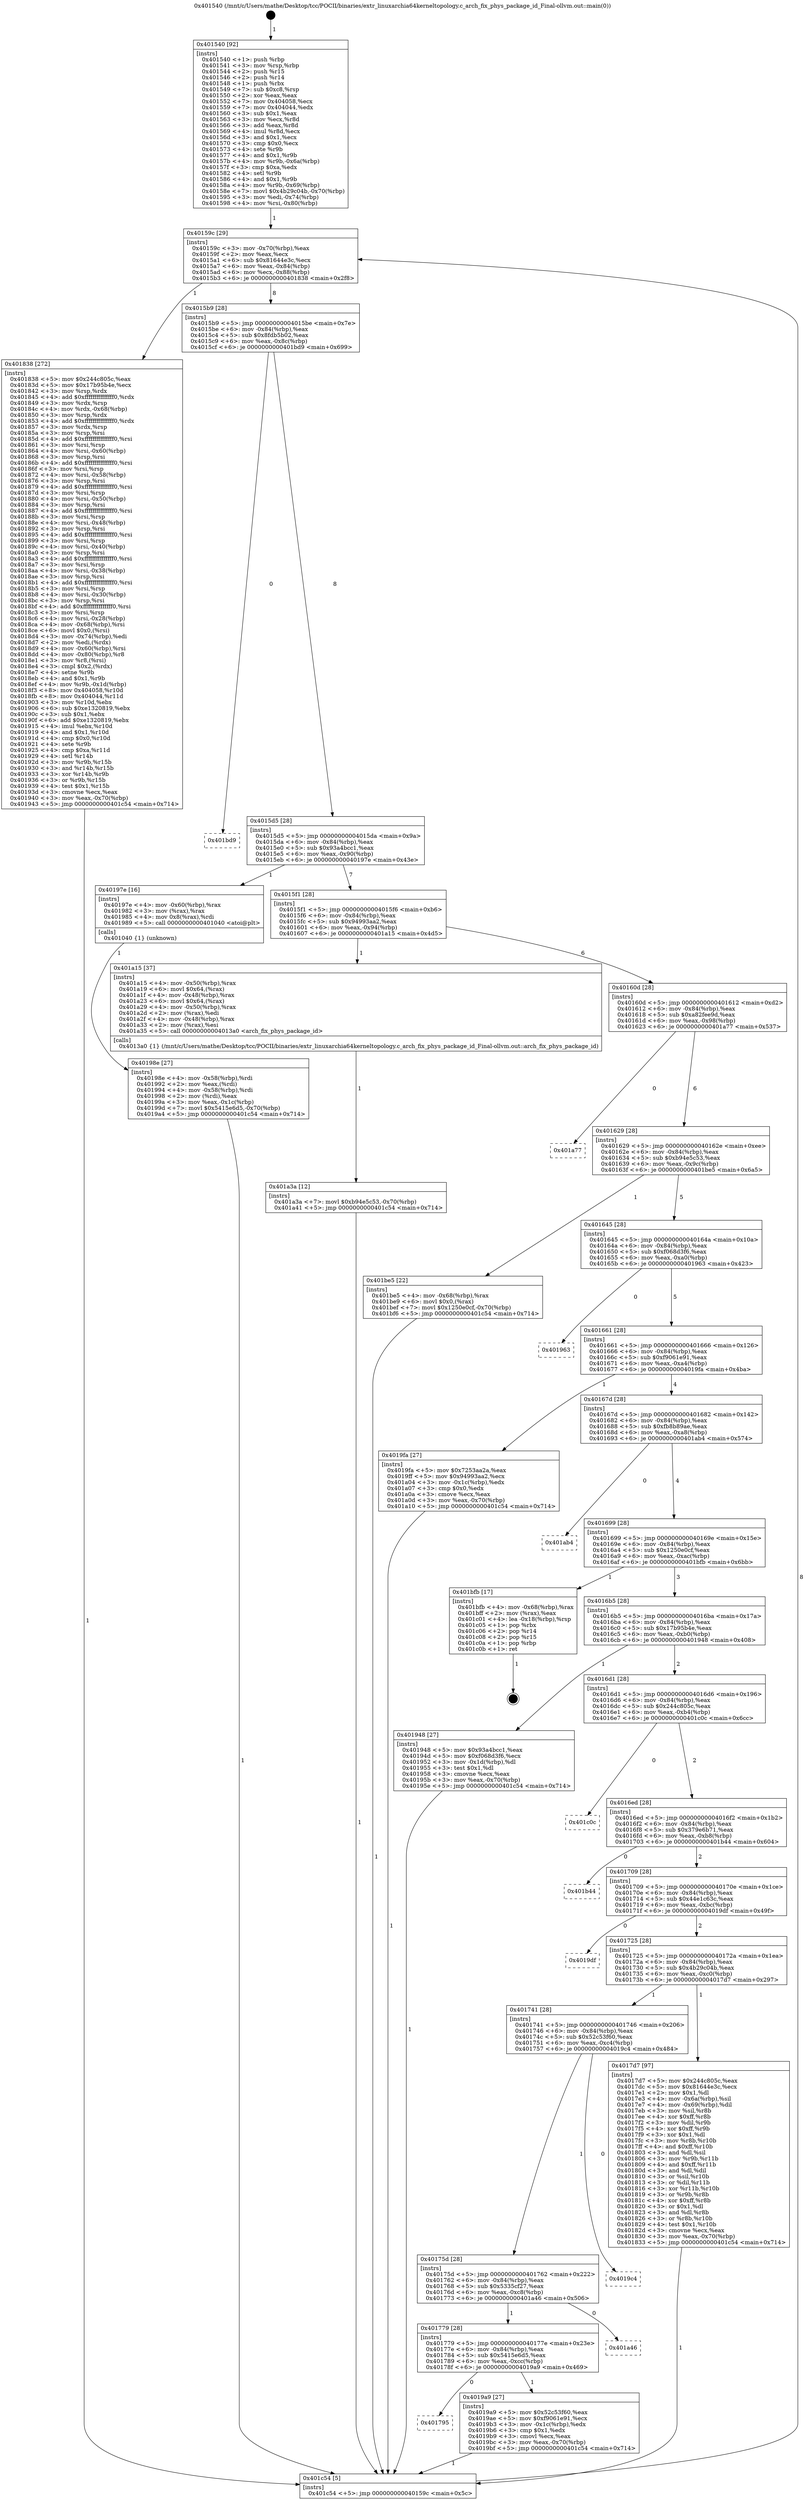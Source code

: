 digraph "0x401540" {
  label = "0x401540 (/mnt/c/Users/mathe/Desktop/tcc/POCII/binaries/extr_linuxarchia64kerneltopology.c_arch_fix_phys_package_id_Final-ollvm.out::main(0))"
  labelloc = "t"
  node[shape=record]

  Entry [label="",width=0.3,height=0.3,shape=circle,fillcolor=black,style=filled]
  "0x40159c" [label="{
     0x40159c [29]\l
     | [instrs]\l
     &nbsp;&nbsp;0x40159c \<+3\>: mov -0x70(%rbp),%eax\l
     &nbsp;&nbsp;0x40159f \<+2\>: mov %eax,%ecx\l
     &nbsp;&nbsp;0x4015a1 \<+6\>: sub $0x81644e3c,%ecx\l
     &nbsp;&nbsp;0x4015a7 \<+6\>: mov %eax,-0x84(%rbp)\l
     &nbsp;&nbsp;0x4015ad \<+6\>: mov %ecx,-0x88(%rbp)\l
     &nbsp;&nbsp;0x4015b3 \<+6\>: je 0000000000401838 \<main+0x2f8\>\l
  }"]
  "0x401838" [label="{
     0x401838 [272]\l
     | [instrs]\l
     &nbsp;&nbsp;0x401838 \<+5\>: mov $0x244c805c,%eax\l
     &nbsp;&nbsp;0x40183d \<+5\>: mov $0x17b95b4e,%ecx\l
     &nbsp;&nbsp;0x401842 \<+3\>: mov %rsp,%rdx\l
     &nbsp;&nbsp;0x401845 \<+4\>: add $0xfffffffffffffff0,%rdx\l
     &nbsp;&nbsp;0x401849 \<+3\>: mov %rdx,%rsp\l
     &nbsp;&nbsp;0x40184c \<+4\>: mov %rdx,-0x68(%rbp)\l
     &nbsp;&nbsp;0x401850 \<+3\>: mov %rsp,%rdx\l
     &nbsp;&nbsp;0x401853 \<+4\>: add $0xfffffffffffffff0,%rdx\l
     &nbsp;&nbsp;0x401857 \<+3\>: mov %rdx,%rsp\l
     &nbsp;&nbsp;0x40185a \<+3\>: mov %rsp,%rsi\l
     &nbsp;&nbsp;0x40185d \<+4\>: add $0xfffffffffffffff0,%rsi\l
     &nbsp;&nbsp;0x401861 \<+3\>: mov %rsi,%rsp\l
     &nbsp;&nbsp;0x401864 \<+4\>: mov %rsi,-0x60(%rbp)\l
     &nbsp;&nbsp;0x401868 \<+3\>: mov %rsp,%rsi\l
     &nbsp;&nbsp;0x40186b \<+4\>: add $0xfffffffffffffff0,%rsi\l
     &nbsp;&nbsp;0x40186f \<+3\>: mov %rsi,%rsp\l
     &nbsp;&nbsp;0x401872 \<+4\>: mov %rsi,-0x58(%rbp)\l
     &nbsp;&nbsp;0x401876 \<+3\>: mov %rsp,%rsi\l
     &nbsp;&nbsp;0x401879 \<+4\>: add $0xfffffffffffffff0,%rsi\l
     &nbsp;&nbsp;0x40187d \<+3\>: mov %rsi,%rsp\l
     &nbsp;&nbsp;0x401880 \<+4\>: mov %rsi,-0x50(%rbp)\l
     &nbsp;&nbsp;0x401884 \<+3\>: mov %rsp,%rsi\l
     &nbsp;&nbsp;0x401887 \<+4\>: add $0xfffffffffffffff0,%rsi\l
     &nbsp;&nbsp;0x40188b \<+3\>: mov %rsi,%rsp\l
     &nbsp;&nbsp;0x40188e \<+4\>: mov %rsi,-0x48(%rbp)\l
     &nbsp;&nbsp;0x401892 \<+3\>: mov %rsp,%rsi\l
     &nbsp;&nbsp;0x401895 \<+4\>: add $0xfffffffffffffff0,%rsi\l
     &nbsp;&nbsp;0x401899 \<+3\>: mov %rsi,%rsp\l
     &nbsp;&nbsp;0x40189c \<+4\>: mov %rsi,-0x40(%rbp)\l
     &nbsp;&nbsp;0x4018a0 \<+3\>: mov %rsp,%rsi\l
     &nbsp;&nbsp;0x4018a3 \<+4\>: add $0xfffffffffffffff0,%rsi\l
     &nbsp;&nbsp;0x4018a7 \<+3\>: mov %rsi,%rsp\l
     &nbsp;&nbsp;0x4018aa \<+4\>: mov %rsi,-0x38(%rbp)\l
     &nbsp;&nbsp;0x4018ae \<+3\>: mov %rsp,%rsi\l
     &nbsp;&nbsp;0x4018b1 \<+4\>: add $0xfffffffffffffff0,%rsi\l
     &nbsp;&nbsp;0x4018b5 \<+3\>: mov %rsi,%rsp\l
     &nbsp;&nbsp;0x4018b8 \<+4\>: mov %rsi,-0x30(%rbp)\l
     &nbsp;&nbsp;0x4018bc \<+3\>: mov %rsp,%rsi\l
     &nbsp;&nbsp;0x4018bf \<+4\>: add $0xfffffffffffffff0,%rsi\l
     &nbsp;&nbsp;0x4018c3 \<+3\>: mov %rsi,%rsp\l
     &nbsp;&nbsp;0x4018c6 \<+4\>: mov %rsi,-0x28(%rbp)\l
     &nbsp;&nbsp;0x4018ca \<+4\>: mov -0x68(%rbp),%rsi\l
     &nbsp;&nbsp;0x4018ce \<+6\>: movl $0x0,(%rsi)\l
     &nbsp;&nbsp;0x4018d4 \<+3\>: mov -0x74(%rbp),%edi\l
     &nbsp;&nbsp;0x4018d7 \<+2\>: mov %edi,(%rdx)\l
     &nbsp;&nbsp;0x4018d9 \<+4\>: mov -0x60(%rbp),%rsi\l
     &nbsp;&nbsp;0x4018dd \<+4\>: mov -0x80(%rbp),%r8\l
     &nbsp;&nbsp;0x4018e1 \<+3\>: mov %r8,(%rsi)\l
     &nbsp;&nbsp;0x4018e4 \<+3\>: cmpl $0x2,(%rdx)\l
     &nbsp;&nbsp;0x4018e7 \<+4\>: setne %r9b\l
     &nbsp;&nbsp;0x4018eb \<+4\>: and $0x1,%r9b\l
     &nbsp;&nbsp;0x4018ef \<+4\>: mov %r9b,-0x1d(%rbp)\l
     &nbsp;&nbsp;0x4018f3 \<+8\>: mov 0x404058,%r10d\l
     &nbsp;&nbsp;0x4018fb \<+8\>: mov 0x404044,%r11d\l
     &nbsp;&nbsp;0x401903 \<+3\>: mov %r10d,%ebx\l
     &nbsp;&nbsp;0x401906 \<+6\>: sub $0xe1320819,%ebx\l
     &nbsp;&nbsp;0x40190c \<+3\>: sub $0x1,%ebx\l
     &nbsp;&nbsp;0x40190f \<+6\>: add $0xe1320819,%ebx\l
     &nbsp;&nbsp;0x401915 \<+4\>: imul %ebx,%r10d\l
     &nbsp;&nbsp;0x401919 \<+4\>: and $0x1,%r10d\l
     &nbsp;&nbsp;0x40191d \<+4\>: cmp $0x0,%r10d\l
     &nbsp;&nbsp;0x401921 \<+4\>: sete %r9b\l
     &nbsp;&nbsp;0x401925 \<+4\>: cmp $0xa,%r11d\l
     &nbsp;&nbsp;0x401929 \<+4\>: setl %r14b\l
     &nbsp;&nbsp;0x40192d \<+3\>: mov %r9b,%r15b\l
     &nbsp;&nbsp;0x401930 \<+3\>: and %r14b,%r15b\l
     &nbsp;&nbsp;0x401933 \<+3\>: xor %r14b,%r9b\l
     &nbsp;&nbsp;0x401936 \<+3\>: or %r9b,%r15b\l
     &nbsp;&nbsp;0x401939 \<+4\>: test $0x1,%r15b\l
     &nbsp;&nbsp;0x40193d \<+3\>: cmovne %ecx,%eax\l
     &nbsp;&nbsp;0x401940 \<+3\>: mov %eax,-0x70(%rbp)\l
     &nbsp;&nbsp;0x401943 \<+5\>: jmp 0000000000401c54 \<main+0x714\>\l
  }"]
  "0x4015b9" [label="{
     0x4015b9 [28]\l
     | [instrs]\l
     &nbsp;&nbsp;0x4015b9 \<+5\>: jmp 00000000004015be \<main+0x7e\>\l
     &nbsp;&nbsp;0x4015be \<+6\>: mov -0x84(%rbp),%eax\l
     &nbsp;&nbsp;0x4015c4 \<+5\>: sub $0x8fdb5b02,%eax\l
     &nbsp;&nbsp;0x4015c9 \<+6\>: mov %eax,-0x8c(%rbp)\l
     &nbsp;&nbsp;0x4015cf \<+6\>: je 0000000000401bd9 \<main+0x699\>\l
  }"]
  Exit [label="",width=0.3,height=0.3,shape=circle,fillcolor=black,style=filled,peripheries=2]
  "0x401bd9" [label="{
     0x401bd9\l
  }", style=dashed]
  "0x4015d5" [label="{
     0x4015d5 [28]\l
     | [instrs]\l
     &nbsp;&nbsp;0x4015d5 \<+5\>: jmp 00000000004015da \<main+0x9a\>\l
     &nbsp;&nbsp;0x4015da \<+6\>: mov -0x84(%rbp),%eax\l
     &nbsp;&nbsp;0x4015e0 \<+5\>: sub $0x93a4bcc1,%eax\l
     &nbsp;&nbsp;0x4015e5 \<+6\>: mov %eax,-0x90(%rbp)\l
     &nbsp;&nbsp;0x4015eb \<+6\>: je 000000000040197e \<main+0x43e\>\l
  }"]
  "0x401a3a" [label="{
     0x401a3a [12]\l
     | [instrs]\l
     &nbsp;&nbsp;0x401a3a \<+7\>: movl $0xb94e5c53,-0x70(%rbp)\l
     &nbsp;&nbsp;0x401a41 \<+5\>: jmp 0000000000401c54 \<main+0x714\>\l
  }"]
  "0x40197e" [label="{
     0x40197e [16]\l
     | [instrs]\l
     &nbsp;&nbsp;0x40197e \<+4\>: mov -0x60(%rbp),%rax\l
     &nbsp;&nbsp;0x401982 \<+3\>: mov (%rax),%rax\l
     &nbsp;&nbsp;0x401985 \<+4\>: mov 0x8(%rax),%rdi\l
     &nbsp;&nbsp;0x401989 \<+5\>: call 0000000000401040 \<atoi@plt\>\l
     | [calls]\l
     &nbsp;&nbsp;0x401040 \{1\} (unknown)\l
  }"]
  "0x4015f1" [label="{
     0x4015f1 [28]\l
     | [instrs]\l
     &nbsp;&nbsp;0x4015f1 \<+5\>: jmp 00000000004015f6 \<main+0xb6\>\l
     &nbsp;&nbsp;0x4015f6 \<+6\>: mov -0x84(%rbp),%eax\l
     &nbsp;&nbsp;0x4015fc \<+5\>: sub $0x94993aa2,%eax\l
     &nbsp;&nbsp;0x401601 \<+6\>: mov %eax,-0x94(%rbp)\l
     &nbsp;&nbsp;0x401607 \<+6\>: je 0000000000401a15 \<main+0x4d5\>\l
  }"]
  "0x401795" [label="{
     0x401795\l
  }", style=dashed]
  "0x401a15" [label="{
     0x401a15 [37]\l
     | [instrs]\l
     &nbsp;&nbsp;0x401a15 \<+4\>: mov -0x50(%rbp),%rax\l
     &nbsp;&nbsp;0x401a19 \<+6\>: movl $0x64,(%rax)\l
     &nbsp;&nbsp;0x401a1f \<+4\>: mov -0x48(%rbp),%rax\l
     &nbsp;&nbsp;0x401a23 \<+6\>: movl $0x64,(%rax)\l
     &nbsp;&nbsp;0x401a29 \<+4\>: mov -0x50(%rbp),%rax\l
     &nbsp;&nbsp;0x401a2d \<+2\>: mov (%rax),%edi\l
     &nbsp;&nbsp;0x401a2f \<+4\>: mov -0x48(%rbp),%rax\l
     &nbsp;&nbsp;0x401a33 \<+2\>: mov (%rax),%esi\l
     &nbsp;&nbsp;0x401a35 \<+5\>: call 00000000004013a0 \<arch_fix_phys_package_id\>\l
     | [calls]\l
     &nbsp;&nbsp;0x4013a0 \{1\} (/mnt/c/Users/mathe/Desktop/tcc/POCII/binaries/extr_linuxarchia64kerneltopology.c_arch_fix_phys_package_id_Final-ollvm.out::arch_fix_phys_package_id)\l
  }"]
  "0x40160d" [label="{
     0x40160d [28]\l
     | [instrs]\l
     &nbsp;&nbsp;0x40160d \<+5\>: jmp 0000000000401612 \<main+0xd2\>\l
     &nbsp;&nbsp;0x401612 \<+6\>: mov -0x84(%rbp),%eax\l
     &nbsp;&nbsp;0x401618 \<+5\>: sub $0xa82fee9d,%eax\l
     &nbsp;&nbsp;0x40161d \<+6\>: mov %eax,-0x98(%rbp)\l
     &nbsp;&nbsp;0x401623 \<+6\>: je 0000000000401a77 \<main+0x537\>\l
  }"]
  "0x4019a9" [label="{
     0x4019a9 [27]\l
     | [instrs]\l
     &nbsp;&nbsp;0x4019a9 \<+5\>: mov $0x52c53f60,%eax\l
     &nbsp;&nbsp;0x4019ae \<+5\>: mov $0xf9061e91,%ecx\l
     &nbsp;&nbsp;0x4019b3 \<+3\>: mov -0x1c(%rbp),%edx\l
     &nbsp;&nbsp;0x4019b6 \<+3\>: cmp $0x1,%edx\l
     &nbsp;&nbsp;0x4019b9 \<+3\>: cmovl %ecx,%eax\l
     &nbsp;&nbsp;0x4019bc \<+3\>: mov %eax,-0x70(%rbp)\l
     &nbsp;&nbsp;0x4019bf \<+5\>: jmp 0000000000401c54 \<main+0x714\>\l
  }"]
  "0x401a77" [label="{
     0x401a77\l
  }", style=dashed]
  "0x401629" [label="{
     0x401629 [28]\l
     | [instrs]\l
     &nbsp;&nbsp;0x401629 \<+5\>: jmp 000000000040162e \<main+0xee\>\l
     &nbsp;&nbsp;0x40162e \<+6\>: mov -0x84(%rbp),%eax\l
     &nbsp;&nbsp;0x401634 \<+5\>: sub $0xb94e5c53,%eax\l
     &nbsp;&nbsp;0x401639 \<+6\>: mov %eax,-0x9c(%rbp)\l
     &nbsp;&nbsp;0x40163f \<+6\>: je 0000000000401be5 \<main+0x6a5\>\l
  }"]
  "0x401779" [label="{
     0x401779 [28]\l
     | [instrs]\l
     &nbsp;&nbsp;0x401779 \<+5\>: jmp 000000000040177e \<main+0x23e\>\l
     &nbsp;&nbsp;0x40177e \<+6\>: mov -0x84(%rbp),%eax\l
     &nbsp;&nbsp;0x401784 \<+5\>: sub $0x5415e6d5,%eax\l
     &nbsp;&nbsp;0x401789 \<+6\>: mov %eax,-0xcc(%rbp)\l
     &nbsp;&nbsp;0x40178f \<+6\>: je 00000000004019a9 \<main+0x469\>\l
  }"]
  "0x401be5" [label="{
     0x401be5 [22]\l
     | [instrs]\l
     &nbsp;&nbsp;0x401be5 \<+4\>: mov -0x68(%rbp),%rax\l
     &nbsp;&nbsp;0x401be9 \<+6\>: movl $0x0,(%rax)\l
     &nbsp;&nbsp;0x401bef \<+7\>: movl $0x1250e0cf,-0x70(%rbp)\l
     &nbsp;&nbsp;0x401bf6 \<+5\>: jmp 0000000000401c54 \<main+0x714\>\l
  }"]
  "0x401645" [label="{
     0x401645 [28]\l
     | [instrs]\l
     &nbsp;&nbsp;0x401645 \<+5\>: jmp 000000000040164a \<main+0x10a\>\l
     &nbsp;&nbsp;0x40164a \<+6\>: mov -0x84(%rbp),%eax\l
     &nbsp;&nbsp;0x401650 \<+5\>: sub $0xf068d3f6,%eax\l
     &nbsp;&nbsp;0x401655 \<+6\>: mov %eax,-0xa0(%rbp)\l
     &nbsp;&nbsp;0x40165b \<+6\>: je 0000000000401963 \<main+0x423\>\l
  }"]
  "0x401a46" [label="{
     0x401a46\l
  }", style=dashed]
  "0x401963" [label="{
     0x401963\l
  }", style=dashed]
  "0x401661" [label="{
     0x401661 [28]\l
     | [instrs]\l
     &nbsp;&nbsp;0x401661 \<+5\>: jmp 0000000000401666 \<main+0x126\>\l
     &nbsp;&nbsp;0x401666 \<+6\>: mov -0x84(%rbp),%eax\l
     &nbsp;&nbsp;0x40166c \<+5\>: sub $0xf9061e91,%eax\l
     &nbsp;&nbsp;0x401671 \<+6\>: mov %eax,-0xa4(%rbp)\l
     &nbsp;&nbsp;0x401677 \<+6\>: je 00000000004019fa \<main+0x4ba\>\l
  }"]
  "0x40175d" [label="{
     0x40175d [28]\l
     | [instrs]\l
     &nbsp;&nbsp;0x40175d \<+5\>: jmp 0000000000401762 \<main+0x222\>\l
     &nbsp;&nbsp;0x401762 \<+6\>: mov -0x84(%rbp),%eax\l
     &nbsp;&nbsp;0x401768 \<+5\>: sub $0x5335cf27,%eax\l
     &nbsp;&nbsp;0x40176d \<+6\>: mov %eax,-0xc8(%rbp)\l
     &nbsp;&nbsp;0x401773 \<+6\>: je 0000000000401a46 \<main+0x506\>\l
  }"]
  "0x4019fa" [label="{
     0x4019fa [27]\l
     | [instrs]\l
     &nbsp;&nbsp;0x4019fa \<+5\>: mov $0x7253aa2a,%eax\l
     &nbsp;&nbsp;0x4019ff \<+5\>: mov $0x94993aa2,%ecx\l
     &nbsp;&nbsp;0x401a04 \<+3\>: mov -0x1c(%rbp),%edx\l
     &nbsp;&nbsp;0x401a07 \<+3\>: cmp $0x0,%edx\l
     &nbsp;&nbsp;0x401a0a \<+3\>: cmove %ecx,%eax\l
     &nbsp;&nbsp;0x401a0d \<+3\>: mov %eax,-0x70(%rbp)\l
     &nbsp;&nbsp;0x401a10 \<+5\>: jmp 0000000000401c54 \<main+0x714\>\l
  }"]
  "0x40167d" [label="{
     0x40167d [28]\l
     | [instrs]\l
     &nbsp;&nbsp;0x40167d \<+5\>: jmp 0000000000401682 \<main+0x142\>\l
     &nbsp;&nbsp;0x401682 \<+6\>: mov -0x84(%rbp),%eax\l
     &nbsp;&nbsp;0x401688 \<+5\>: sub $0xfb8b89ae,%eax\l
     &nbsp;&nbsp;0x40168d \<+6\>: mov %eax,-0xa8(%rbp)\l
     &nbsp;&nbsp;0x401693 \<+6\>: je 0000000000401ab4 \<main+0x574\>\l
  }"]
  "0x4019c4" [label="{
     0x4019c4\l
  }", style=dashed]
  "0x401ab4" [label="{
     0x401ab4\l
  }", style=dashed]
  "0x401699" [label="{
     0x401699 [28]\l
     | [instrs]\l
     &nbsp;&nbsp;0x401699 \<+5\>: jmp 000000000040169e \<main+0x15e\>\l
     &nbsp;&nbsp;0x40169e \<+6\>: mov -0x84(%rbp),%eax\l
     &nbsp;&nbsp;0x4016a4 \<+5\>: sub $0x1250e0cf,%eax\l
     &nbsp;&nbsp;0x4016a9 \<+6\>: mov %eax,-0xac(%rbp)\l
     &nbsp;&nbsp;0x4016af \<+6\>: je 0000000000401bfb \<main+0x6bb\>\l
  }"]
  "0x40198e" [label="{
     0x40198e [27]\l
     | [instrs]\l
     &nbsp;&nbsp;0x40198e \<+4\>: mov -0x58(%rbp),%rdi\l
     &nbsp;&nbsp;0x401992 \<+2\>: mov %eax,(%rdi)\l
     &nbsp;&nbsp;0x401994 \<+4\>: mov -0x58(%rbp),%rdi\l
     &nbsp;&nbsp;0x401998 \<+2\>: mov (%rdi),%eax\l
     &nbsp;&nbsp;0x40199a \<+3\>: mov %eax,-0x1c(%rbp)\l
     &nbsp;&nbsp;0x40199d \<+7\>: movl $0x5415e6d5,-0x70(%rbp)\l
     &nbsp;&nbsp;0x4019a4 \<+5\>: jmp 0000000000401c54 \<main+0x714\>\l
  }"]
  "0x401bfb" [label="{
     0x401bfb [17]\l
     | [instrs]\l
     &nbsp;&nbsp;0x401bfb \<+4\>: mov -0x68(%rbp),%rax\l
     &nbsp;&nbsp;0x401bff \<+2\>: mov (%rax),%eax\l
     &nbsp;&nbsp;0x401c01 \<+4\>: lea -0x18(%rbp),%rsp\l
     &nbsp;&nbsp;0x401c05 \<+1\>: pop %rbx\l
     &nbsp;&nbsp;0x401c06 \<+2\>: pop %r14\l
     &nbsp;&nbsp;0x401c08 \<+2\>: pop %r15\l
     &nbsp;&nbsp;0x401c0a \<+1\>: pop %rbp\l
     &nbsp;&nbsp;0x401c0b \<+1\>: ret\l
  }"]
  "0x4016b5" [label="{
     0x4016b5 [28]\l
     | [instrs]\l
     &nbsp;&nbsp;0x4016b5 \<+5\>: jmp 00000000004016ba \<main+0x17a\>\l
     &nbsp;&nbsp;0x4016ba \<+6\>: mov -0x84(%rbp),%eax\l
     &nbsp;&nbsp;0x4016c0 \<+5\>: sub $0x17b95b4e,%eax\l
     &nbsp;&nbsp;0x4016c5 \<+6\>: mov %eax,-0xb0(%rbp)\l
     &nbsp;&nbsp;0x4016cb \<+6\>: je 0000000000401948 \<main+0x408\>\l
  }"]
  "0x401540" [label="{
     0x401540 [92]\l
     | [instrs]\l
     &nbsp;&nbsp;0x401540 \<+1\>: push %rbp\l
     &nbsp;&nbsp;0x401541 \<+3\>: mov %rsp,%rbp\l
     &nbsp;&nbsp;0x401544 \<+2\>: push %r15\l
     &nbsp;&nbsp;0x401546 \<+2\>: push %r14\l
     &nbsp;&nbsp;0x401548 \<+1\>: push %rbx\l
     &nbsp;&nbsp;0x401549 \<+7\>: sub $0xc8,%rsp\l
     &nbsp;&nbsp;0x401550 \<+2\>: xor %eax,%eax\l
     &nbsp;&nbsp;0x401552 \<+7\>: mov 0x404058,%ecx\l
     &nbsp;&nbsp;0x401559 \<+7\>: mov 0x404044,%edx\l
     &nbsp;&nbsp;0x401560 \<+3\>: sub $0x1,%eax\l
     &nbsp;&nbsp;0x401563 \<+3\>: mov %ecx,%r8d\l
     &nbsp;&nbsp;0x401566 \<+3\>: add %eax,%r8d\l
     &nbsp;&nbsp;0x401569 \<+4\>: imul %r8d,%ecx\l
     &nbsp;&nbsp;0x40156d \<+3\>: and $0x1,%ecx\l
     &nbsp;&nbsp;0x401570 \<+3\>: cmp $0x0,%ecx\l
     &nbsp;&nbsp;0x401573 \<+4\>: sete %r9b\l
     &nbsp;&nbsp;0x401577 \<+4\>: and $0x1,%r9b\l
     &nbsp;&nbsp;0x40157b \<+4\>: mov %r9b,-0x6a(%rbp)\l
     &nbsp;&nbsp;0x40157f \<+3\>: cmp $0xa,%edx\l
     &nbsp;&nbsp;0x401582 \<+4\>: setl %r9b\l
     &nbsp;&nbsp;0x401586 \<+4\>: and $0x1,%r9b\l
     &nbsp;&nbsp;0x40158a \<+4\>: mov %r9b,-0x69(%rbp)\l
     &nbsp;&nbsp;0x40158e \<+7\>: movl $0x4b29c04b,-0x70(%rbp)\l
     &nbsp;&nbsp;0x401595 \<+3\>: mov %edi,-0x74(%rbp)\l
     &nbsp;&nbsp;0x401598 \<+4\>: mov %rsi,-0x80(%rbp)\l
  }"]
  "0x401948" [label="{
     0x401948 [27]\l
     | [instrs]\l
     &nbsp;&nbsp;0x401948 \<+5\>: mov $0x93a4bcc1,%eax\l
     &nbsp;&nbsp;0x40194d \<+5\>: mov $0xf068d3f6,%ecx\l
     &nbsp;&nbsp;0x401952 \<+3\>: mov -0x1d(%rbp),%dl\l
     &nbsp;&nbsp;0x401955 \<+3\>: test $0x1,%dl\l
     &nbsp;&nbsp;0x401958 \<+3\>: cmovne %ecx,%eax\l
     &nbsp;&nbsp;0x40195b \<+3\>: mov %eax,-0x70(%rbp)\l
     &nbsp;&nbsp;0x40195e \<+5\>: jmp 0000000000401c54 \<main+0x714\>\l
  }"]
  "0x4016d1" [label="{
     0x4016d1 [28]\l
     | [instrs]\l
     &nbsp;&nbsp;0x4016d1 \<+5\>: jmp 00000000004016d6 \<main+0x196\>\l
     &nbsp;&nbsp;0x4016d6 \<+6\>: mov -0x84(%rbp),%eax\l
     &nbsp;&nbsp;0x4016dc \<+5\>: sub $0x244c805c,%eax\l
     &nbsp;&nbsp;0x4016e1 \<+6\>: mov %eax,-0xb4(%rbp)\l
     &nbsp;&nbsp;0x4016e7 \<+6\>: je 0000000000401c0c \<main+0x6cc\>\l
  }"]
  "0x401c54" [label="{
     0x401c54 [5]\l
     | [instrs]\l
     &nbsp;&nbsp;0x401c54 \<+5\>: jmp 000000000040159c \<main+0x5c\>\l
  }"]
  "0x401c0c" [label="{
     0x401c0c\l
  }", style=dashed]
  "0x4016ed" [label="{
     0x4016ed [28]\l
     | [instrs]\l
     &nbsp;&nbsp;0x4016ed \<+5\>: jmp 00000000004016f2 \<main+0x1b2\>\l
     &nbsp;&nbsp;0x4016f2 \<+6\>: mov -0x84(%rbp),%eax\l
     &nbsp;&nbsp;0x4016f8 \<+5\>: sub $0x379e6b71,%eax\l
     &nbsp;&nbsp;0x4016fd \<+6\>: mov %eax,-0xb8(%rbp)\l
     &nbsp;&nbsp;0x401703 \<+6\>: je 0000000000401b44 \<main+0x604\>\l
  }"]
  "0x401741" [label="{
     0x401741 [28]\l
     | [instrs]\l
     &nbsp;&nbsp;0x401741 \<+5\>: jmp 0000000000401746 \<main+0x206\>\l
     &nbsp;&nbsp;0x401746 \<+6\>: mov -0x84(%rbp),%eax\l
     &nbsp;&nbsp;0x40174c \<+5\>: sub $0x52c53f60,%eax\l
     &nbsp;&nbsp;0x401751 \<+6\>: mov %eax,-0xc4(%rbp)\l
     &nbsp;&nbsp;0x401757 \<+6\>: je 00000000004019c4 \<main+0x484\>\l
  }"]
  "0x401b44" [label="{
     0x401b44\l
  }", style=dashed]
  "0x401709" [label="{
     0x401709 [28]\l
     | [instrs]\l
     &nbsp;&nbsp;0x401709 \<+5\>: jmp 000000000040170e \<main+0x1ce\>\l
     &nbsp;&nbsp;0x40170e \<+6\>: mov -0x84(%rbp),%eax\l
     &nbsp;&nbsp;0x401714 \<+5\>: sub $0x44e1c63c,%eax\l
     &nbsp;&nbsp;0x401719 \<+6\>: mov %eax,-0xbc(%rbp)\l
     &nbsp;&nbsp;0x40171f \<+6\>: je 00000000004019df \<main+0x49f\>\l
  }"]
  "0x4017d7" [label="{
     0x4017d7 [97]\l
     | [instrs]\l
     &nbsp;&nbsp;0x4017d7 \<+5\>: mov $0x244c805c,%eax\l
     &nbsp;&nbsp;0x4017dc \<+5\>: mov $0x81644e3c,%ecx\l
     &nbsp;&nbsp;0x4017e1 \<+2\>: mov $0x1,%dl\l
     &nbsp;&nbsp;0x4017e3 \<+4\>: mov -0x6a(%rbp),%sil\l
     &nbsp;&nbsp;0x4017e7 \<+4\>: mov -0x69(%rbp),%dil\l
     &nbsp;&nbsp;0x4017eb \<+3\>: mov %sil,%r8b\l
     &nbsp;&nbsp;0x4017ee \<+4\>: xor $0xff,%r8b\l
     &nbsp;&nbsp;0x4017f2 \<+3\>: mov %dil,%r9b\l
     &nbsp;&nbsp;0x4017f5 \<+4\>: xor $0xff,%r9b\l
     &nbsp;&nbsp;0x4017f9 \<+3\>: xor $0x1,%dl\l
     &nbsp;&nbsp;0x4017fc \<+3\>: mov %r8b,%r10b\l
     &nbsp;&nbsp;0x4017ff \<+4\>: and $0xff,%r10b\l
     &nbsp;&nbsp;0x401803 \<+3\>: and %dl,%sil\l
     &nbsp;&nbsp;0x401806 \<+3\>: mov %r9b,%r11b\l
     &nbsp;&nbsp;0x401809 \<+4\>: and $0xff,%r11b\l
     &nbsp;&nbsp;0x40180d \<+3\>: and %dl,%dil\l
     &nbsp;&nbsp;0x401810 \<+3\>: or %sil,%r10b\l
     &nbsp;&nbsp;0x401813 \<+3\>: or %dil,%r11b\l
     &nbsp;&nbsp;0x401816 \<+3\>: xor %r11b,%r10b\l
     &nbsp;&nbsp;0x401819 \<+3\>: or %r9b,%r8b\l
     &nbsp;&nbsp;0x40181c \<+4\>: xor $0xff,%r8b\l
     &nbsp;&nbsp;0x401820 \<+3\>: or $0x1,%dl\l
     &nbsp;&nbsp;0x401823 \<+3\>: and %dl,%r8b\l
     &nbsp;&nbsp;0x401826 \<+3\>: or %r8b,%r10b\l
     &nbsp;&nbsp;0x401829 \<+4\>: test $0x1,%r10b\l
     &nbsp;&nbsp;0x40182d \<+3\>: cmovne %ecx,%eax\l
     &nbsp;&nbsp;0x401830 \<+3\>: mov %eax,-0x70(%rbp)\l
     &nbsp;&nbsp;0x401833 \<+5\>: jmp 0000000000401c54 \<main+0x714\>\l
  }"]
  "0x4019df" [label="{
     0x4019df\l
  }", style=dashed]
  "0x401725" [label="{
     0x401725 [28]\l
     | [instrs]\l
     &nbsp;&nbsp;0x401725 \<+5\>: jmp 000000000040172a \<main+0x1ea\>\l
     &nbsp;&nbsp;0x40172a \<+6\>: mov -0x84(%rbp),%eax\l
     &nbsp;&nbsp;0x401730 \<+5\>: sub $0x4b29c04b,%eax\l
     &nbsp;&nbsp;0x401735 \<+6\>: mov %eax,-0xc0(%rbp)\l
     &nbsp;&nbsp;0x40173b \<+6\>: je 00000000004017d7 \<main+0x297\>\l
  }"]
  Entry -> "0x401540" [label=" 1"]
  "0x40159c" -> "0x401838" [label=" 1"]
  "0x40159c" -> "0x4015b9" [label=" 8"]
  "0x401bfb" -> Exit [label=" 1"]
  "0x4015b9" -> "0x401bd9" [label=" 0"]
  "0x4015b9" -> "0x4015d5" [label=" 8"]
  "0x401be5" -> "0x401c54" [label=" 1"]
  "0x4015d5" -> "0x40197e" [label=" 1"]
  "0x4015d5" -> "0x4015f1" [label=" 7"]
  "0x401a3a" -> "0x401c54" [label=" 1"]
  "0x4015f1" -> "0x401a15" [label=" 1"]
  "0x4015f1" -> "0x40160d" [label=" 6"]
  "0x401a15" -> "0x401a3a" [label=" 1"]
  "0x40160d" -> "0x401a77" [label=" 0"]
  "0x40160d" -> "0x401629" [label=" 6"]
  "0x4019fa" -> "0x401c54" [label=" 1"]
  "0x401629" -> "0x401be5" [label=" 1"]
  "0x401629" -> "0x401645" [label=" 5"]
  "0x401779" -> "0x401795" [label=" 0"]
  "0x401645" -> "0x401963" [label=" 0"]
  "0x401645" -> "0x401661" [label=" 5"]
  "0x401779" -> "0x4019a9" [label=" 1"]
  "0x401661" -> "0x4019fa" [label=" 1"]
  "0x401661" -> "0x40167d" [label=" 4"]
  "0x40175d" -> "0x401779" [label=" 1"]
  "0x40167d" -> "0x401ab4" [label=" 0"]
  "0x40167d" -> "0x401699" [label=" 4"]
  "0x40175d" -> "0x401a46" [label=" 0"]
  "0x401699" -> "0x401bfb" [label=" 1"]
  "0x401699" -> "0x4016b5" [label=" 3"]
  "0x401741" -> "0x40175d" [label=" 1"]
  "0x4016b5" -> "0x401948" [label=" 1"]
  "0x4016b5" -> "0x4016d1" [label=" 2"]
  "0x4019a9" -> "0x401c54" [label=" 1"]
  "0x4016d1" -> "0x401c0c" [label=" 0"]
  "0x4016d1" -> "0x4016ed" [label=" 2"]
  "0x40198e" -> "0x401c54" [label=" 1"]
  "0x4016ed" -> "0x401b44" [label=" 0"]
  "0x4016ed" -> "0x401709" [label=" 2"]
  "0x40197e" -> "0x40198e" [label=" 1"]
  "0x401709" -> "0x4019df" [label=" 0"]
  "0x401709" -> "0x401725" [label=" 2"]
  "0x401948" -> "0x401c54" [label=" 1"]
  "0x401725" -> "0x4017d7" [label=" 1"]
  "0x401725" -> "0x401741" [label=" 1"]
  "0x4017d7" -> "0x401c54" [label=" 1"]
  "0x401540" -> "0x40159c" [label=" 1"]
  "0x401c54" -> "0x40159c" [label=" 8"]
  "0x401741" -> "0x4019c4" [label=" 0"]
  "0x401838" -> "0x401c54" [label=" 1"]
}
